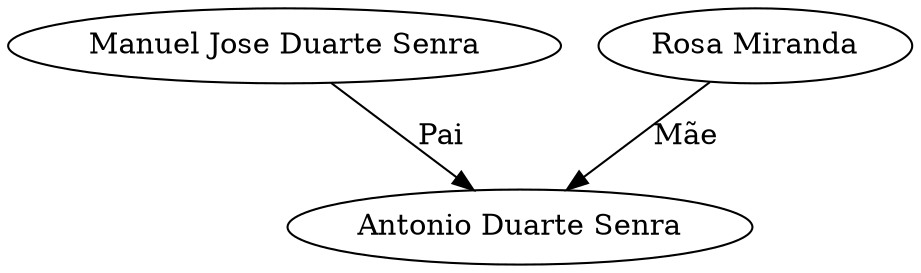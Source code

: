 digraph G {
	"Manuel Jose Duarte Senra" -> "Antonio Duarte Senra" [label=Pai]
	"Rosa Miranda" -> "Antonio Duarte Senra" [label="Mãe"]
}
